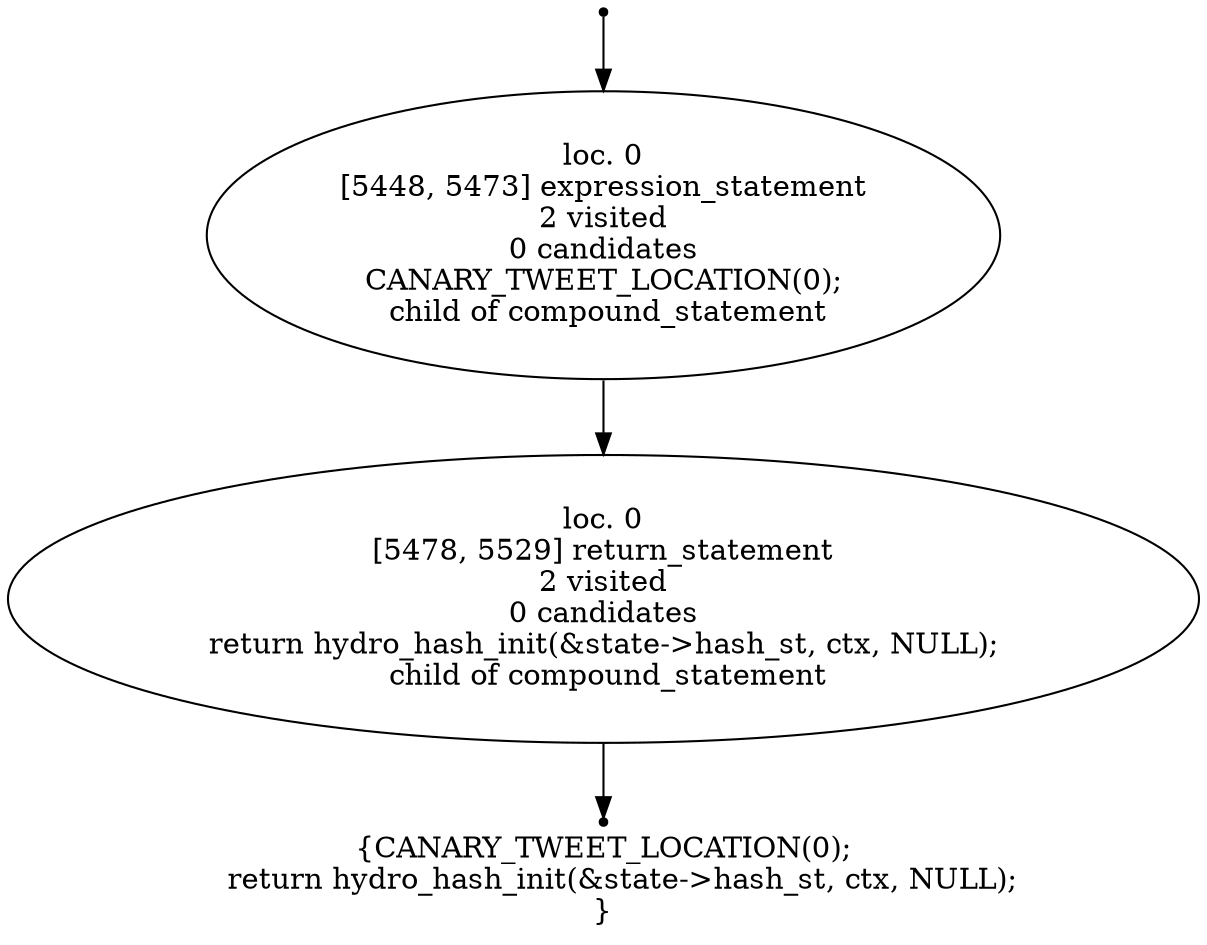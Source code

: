 digraph hydro_sign_init_localised_8 {
	initial [shape=point]
	initial -> "loc. 0
[5448, 5473] expression_statement
2 visited
0 candidates
 CANARY_TWEET_LOCATION(0); 
 child of compound_statement"
	final [shape=point]
	"loc. 0
[5478, 5529] return_statement
2 visited
0 candidates
 return hydro_hash_init(&state->hash_st, ctx, NULL); 
 child of compound_statement" -> final
	"loc. 0
[5448, 5473] expression_statement
2 visited
0 candidates
 CANARY_TWEET_LOCATION(0); 
 child of compound_statement"
	"loc. 0
[5448, 5473] expression_statement
2 visited
0 candidates
 CANARY_TWEET_LOCATION(0); 
 child of compound_statement" -> "loc. 0
[5478, 5529] return_statement
2 visited
0 candidates
 return hydro_hash_init(&state->hash_st, ctx, NULL); 
 child of compound_statement"
	"loc. 0
[5478, 5529] return_statement
2 visited
0 candidates
 return hydro_hash_init(&state->hash_st, ctx, NULL); 
 child of compound_statement"
	label="{CANARY_TWEET_LOCATION(0);
    return hydro_hash_init(&state->hash_st, ctx, NULL);
}"
}
